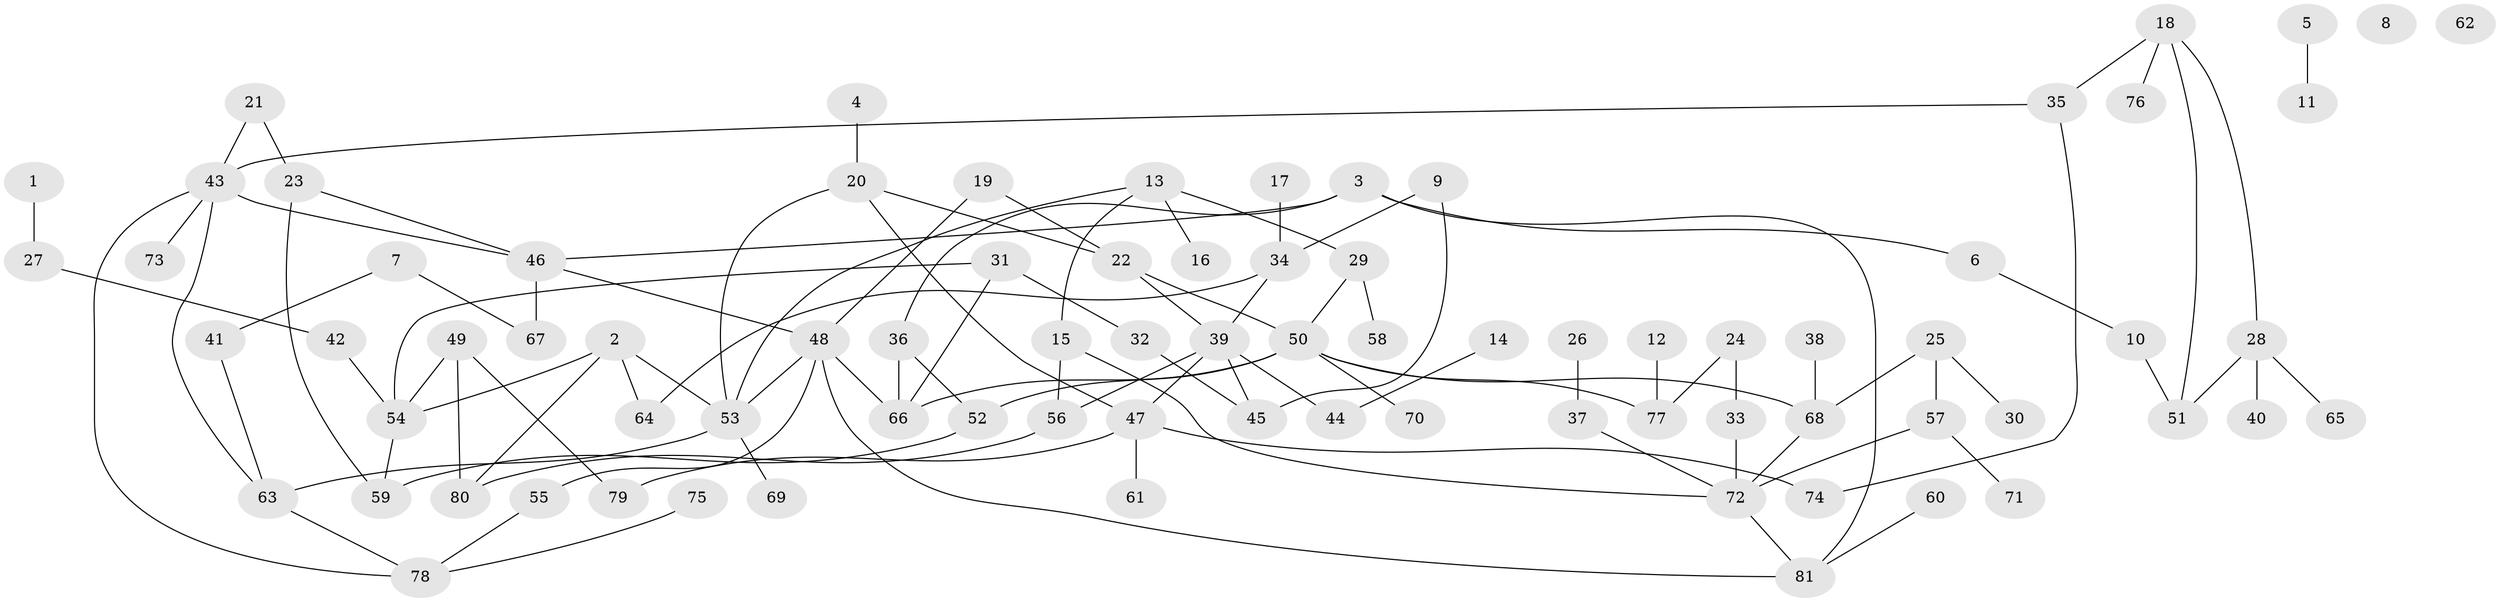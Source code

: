 // coarse degree distribution, {1: 0.2777777777777778, 4: 0.14814814814814814, 0: 0.05555555555555555, 2: 0.2037037037037037, 3: 0.05555555555555555, 5: 0.12962962962962962, 6: 0.09259259259259259, 7: 0.018518518518518517, 8: 0.018518518518518517}
// Generated by graph-tools (version 1.1) at 2025/41/03/06/25 10:41:23]
// undirected, 81 vertices, 106 edges
graph export_dot {
graph [start="1"]
  node [color=gray90,style=filled];
  1;
  2;
  3;
  4;
  5;
  6;
  7;
  8;
  9;
  10;
  11;
  12;
  13;
  14;
  15;
  16;
  17;
  18;
  19;
  20;
  21;
  22;
  23;
  24;
  25;
  26;
  27;
  28;
  29;
  30;
  31;
  32;
  33;
  34;
  35;
  36;
  37;
  38;
  39;
  40;
  41;
  42;
  43;
  44;
  45;
  46;
  47;
  48;
  49;
  50;
  51;
  52;
  53;
  54;
  55;
  56;
  57;
  58;
  59;
  60;
  61;
  62;
  63;
  64;
  65;
  66;
  67;
  68;
  69;
  70;
  71;
  72;
  73;
  74;
  75;
  76;
  77;
  78;
  79;
  80;
  81;
  1 -- 27;
  2 -- 53;
  2 -- 54;
  2 -- 64;
  2 -- 80;
  3 -- 6;
  3 -- 36;
  3 -- 46;
  3 -- 81;
  4 -- 20;
  5 -- 11;
  6 -- 10;
  7 -- 41;
  7 -- 67;
  9 -- 34;
  9 -- 45;
  10 -- 51;
  12 -- 77;
  13 -- 15;
  13 -- 16;
  13 -- 29;
  13 -- 53;
  14 -- 44;
  15 -- 56;
  15 -- 72;
  17 -- 34;
  18 -- 28;
  18 -- 35;
  18 -- 51;
  18 -- 76;
  19 -- 22;
  19 -- 48;
  20 -- 22;
  20 -- 47;
  20 -- 53;
  21 -- 23;
  21 -- 43;
  22 -- 39;
  22 -- 50;
  23 -- 46;
  23 -- 59;
  24 -- 33;
  24 -- 77;
  25 -- 30;
  25 -- 57;
  25 -- 68;
  26 -- 37;
  27 -- 42;
  28 -- 40;
  28 -- 51;
  28 -- 65;
  29 -- 50;
  29 -- 58;
  31 -- 32;
  31 -- 54;
  31 -- 66;
  32 -- 45;
  33 -- 72;
  34 -- 39;
  34 -- 64;
  35 -- 43;
  35 -- 74;
  36 -- 52;
  36 -- 66;
  37 -- 72;
  38 -- 68;
  39 -- 44;
  39 -- 45;
  39 -- 47;
  39 -- 56;
  41 -- 63;
  42 -- 54;
  43 -- 46;
  43 -- 63;
  43 -- 73;
  43 -- 78;
  46 -- 48;
  46 -- 67;
  47 -- 61;
  47 -- 74;
  47 -- 79;
  48 -- 53;
  48 -- 55;
  48 -- 66;
  48 -- 81;
  49 -- 54;
  49 -- 79;
  49 -- 80;
  50 -- 52;
  50 -- 66;
  50 -- 68;
  50 -- 70;
  50 -- 77;
  52 -- 59;
  53 -- 63;
  53 -- 69;
  54 -- 59;
  55 -- 78;
  56 -- 80;
  57 -- 71;
  57 -- 72;
  60 -- 81;
  63 -- 78;
  68 -- 72;
  72 -- 81;
  75 -- 78;
}
